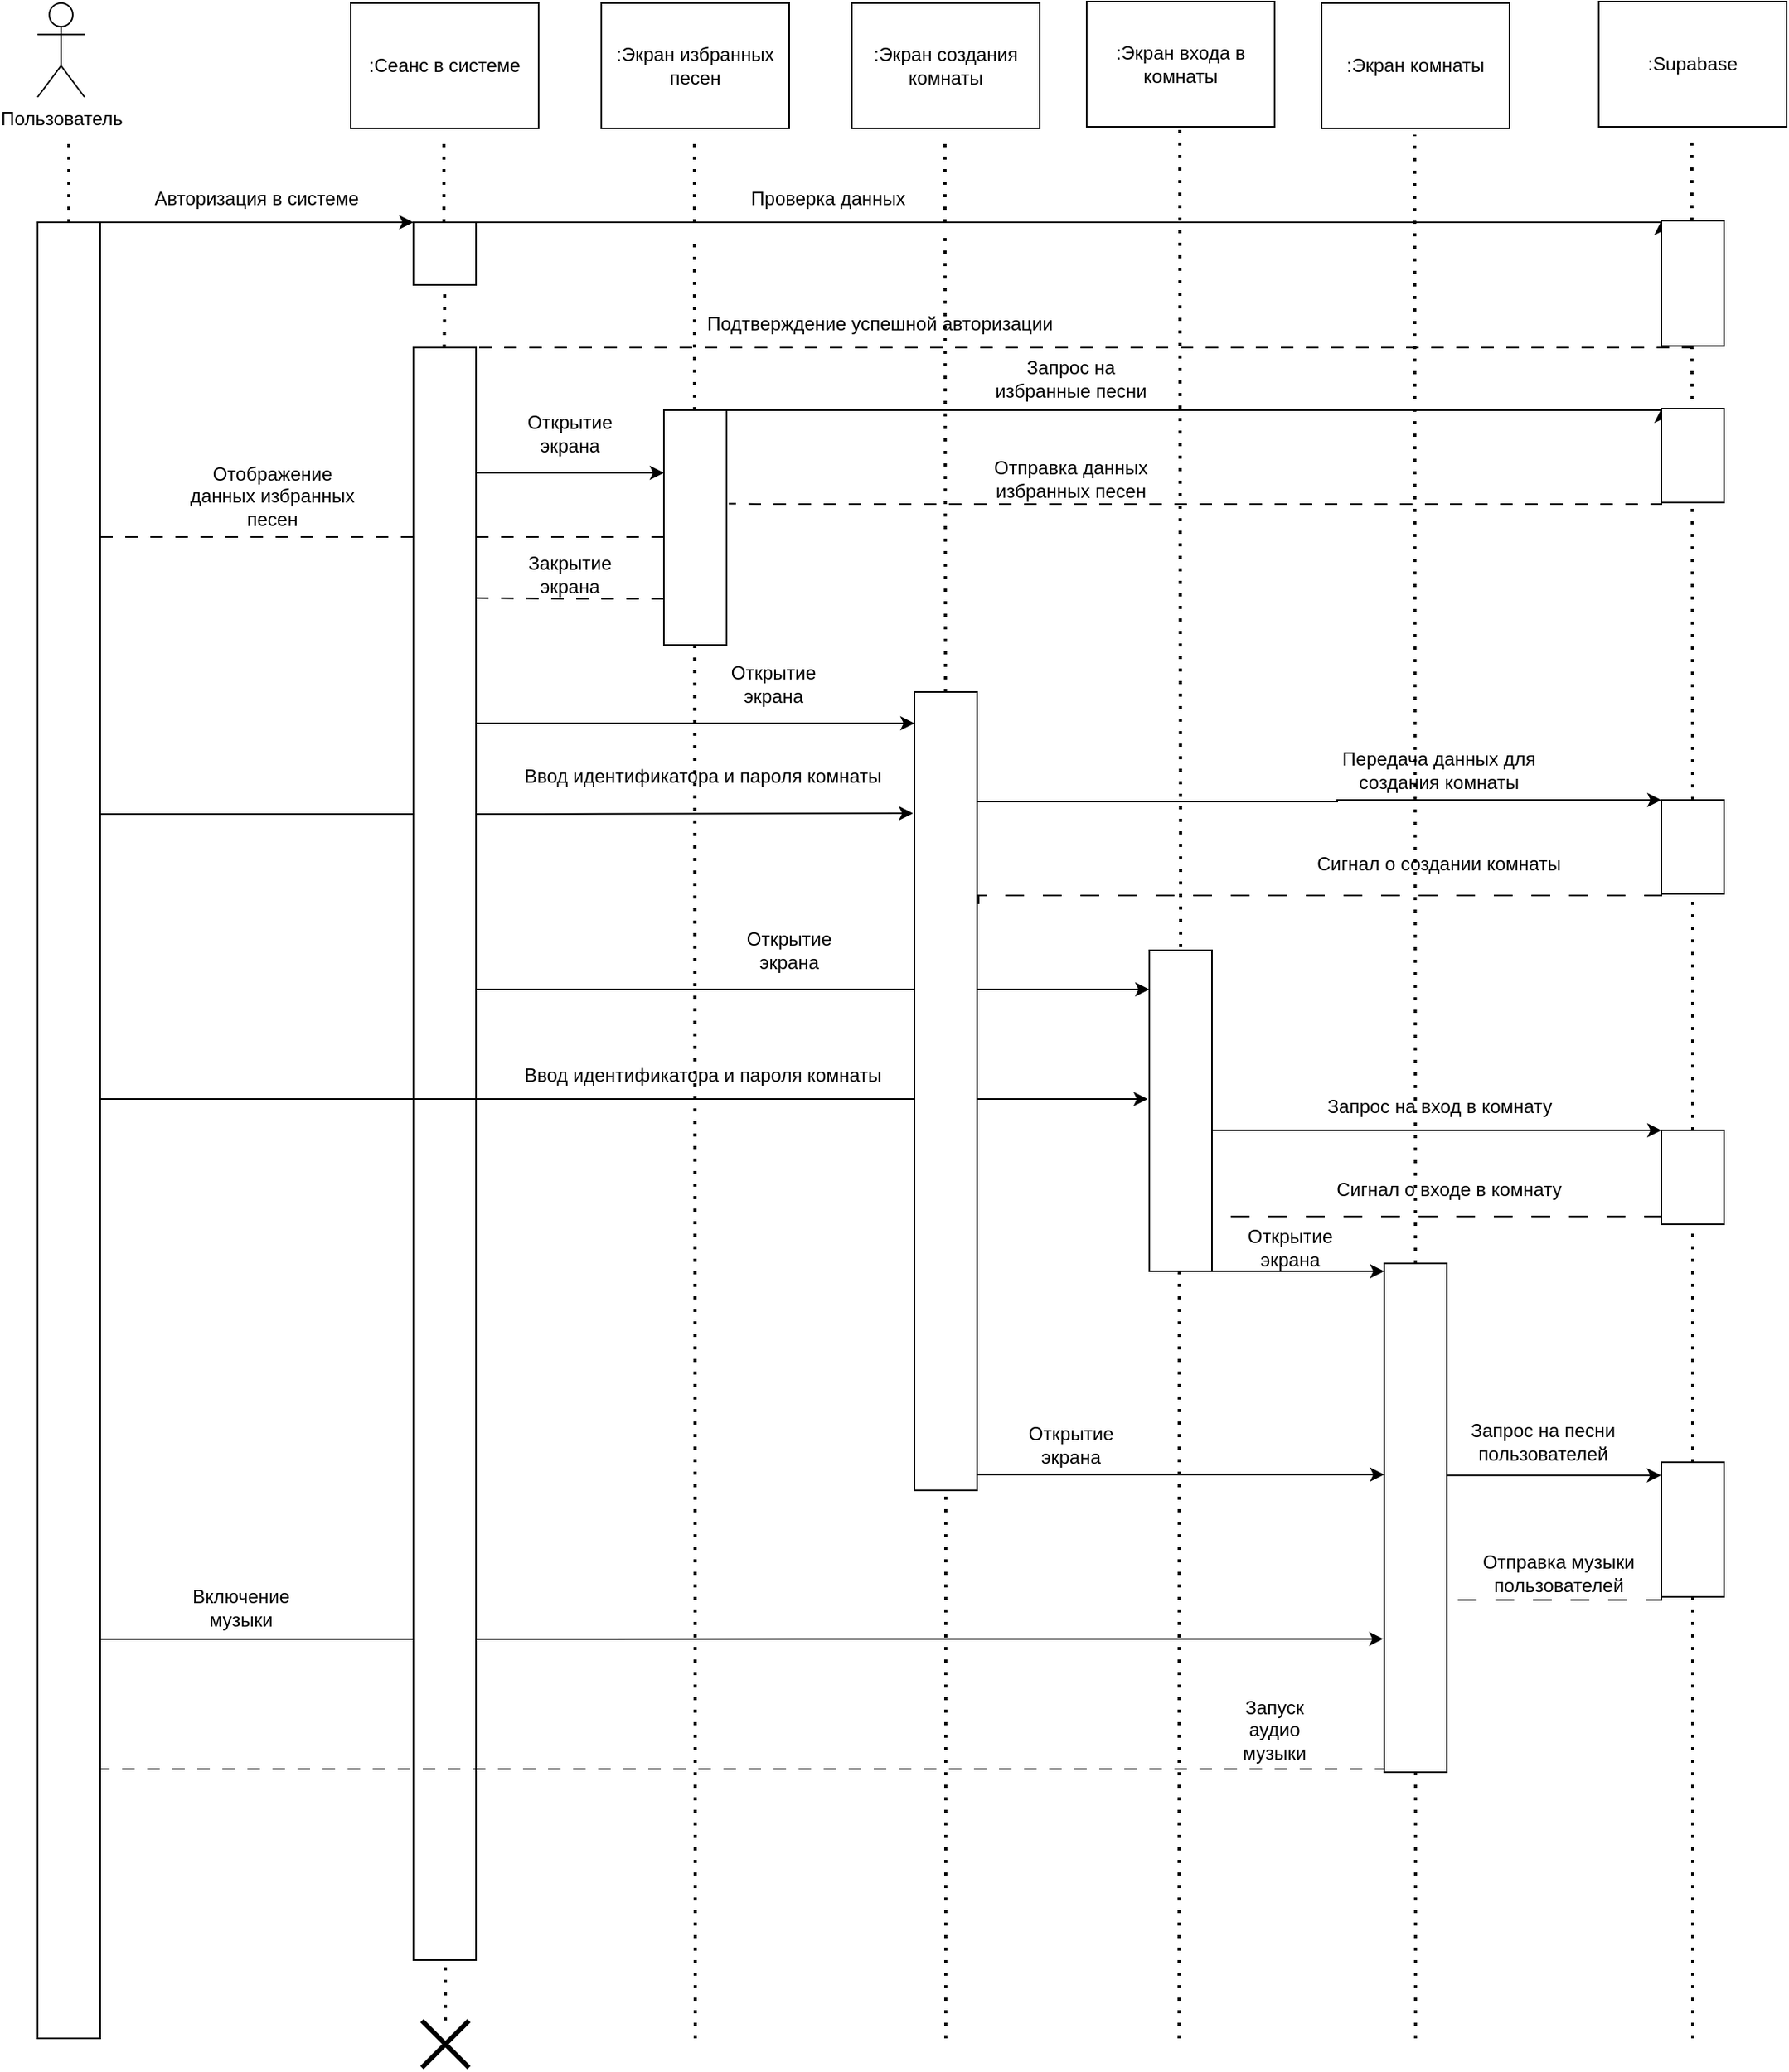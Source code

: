 <mxfile version="26.0.16">
  <diagram name="Страница — 1" id="XOhHRYnsyq53KMYKthJb">
    <mxGraphModel dx="2119" dy="974" grid="1" gridSize="10" guides="1" tooltips="1" connect="1" arrows="1" fold="1" page="1" pageScale="1" pageWidth="827" pageHeight="1169" math="0" shadow="0">
      <root>
        <mxCell id="0" />
        <mxCell id="1" parent="0" />
        <mxCell id="stYRJ9cmaykiiYaJ_aSq-40" style="edgeStyle=orthogonalEdgeStyle;rounded=0;orthogonalLoop=1;jettySize=auto;html=1;entryX=0.95;entryY=0.176;entryDx=0;entryDy=0;entryPerimeter=0;dashed=1;dashPattern=8 8;endArrow=none;startFill=0;" edge="1" parent="1" source="stYRJ9cmaykiiYaJ_aSq-32" target="stYRJ9cmaykiiYaJ_aSq-11">
          <mxGeometry relative="1" as="geometry">
            <Array as="points">
              <mxPoint x="-2" y="401" />
            </Array>
          </mxGeometry>
        </mxCell>
        <mxCell id="stYRJ9cmaykiiYaJ_aSq-1" value="Пользователь" style="shape=umlActor;verticalLabelPosition=bottom;verticalAlign=top;html=1;outlineConnect=0;" vertex="1" parent="1">
          <mxGeometry x="-40" y="60" width="30" height="60" as="geometry" />
        </mxCell>
        <mxCell id="stYRJ9cmaykiiYaJ_aSq-2" value=":Сеанс в системе" style="rounded=0;whiteSpace=wrap;html=1;" vertex="1" parent="1">
          <mxGeometry x="160" y="60" width="120" height="80" as="geometry" />
        </mxCell>
        <mxCell id="stYRJ9cmaykiiYaJ_aSq-3" value=":Экран избранных песен" style="rounded=0;whiteSpace=wrap;html=1;" vertex="1" parent="1">
          <mxGeometry x="320" y="60" width="120" height="80" as="geometry" />
        </mxCell>
        <mxCell id="stYRJ9cmaykiiYaJ_aSq-4" value=":Экран создания комнаты" style="rounded=0;whiteSpace=wrap;html=1;" vertex="1" parent="1">
          <mxGeometry x="480" y="60" width="120" height="80" as="geometry" />
        </mxCell>
        <mxCell id="stYRJ9cmaykiiYaJ_aSq-6" value="" style="endArrow=none;dashed=1;html=1;dashPattern=1 3;strokeWidth=2;rounded=0;" edge="1" parent="1">
          <mxGeometry width="50" height="50" relative="1" as="geometry">
            <mxPoint x="-20" y="200" as="sourcePoint" />
            <mxPoint x="-20" y="150" as="targetPoint" />
          </mxGeometry>
        </mxCell>
        <mxCell id="stYRJ9cmaykiiYaJ_aSq-7" value="" style="endArrow=none;dashed=1;html=1;dashPattern=1 3;strokeWidth=2;rounded=0;" edge="1" parent="1">
          <mxGeometry width="50" height="50" relative="1" as="geometry">
            <mxPoint x="219.5" y="200" as="sourcePoint" />
            <mxPoint x="219.5" y="150" as="targetPoint" />
          </mxGeometry>
        </mxCell>
        <mxCell id="stYRJ9cmaykiiYaJ_aSq-8" value="" style="endArrow=none;dashed=1;html=1;dashPattern=1 3;strokeWidth=2;rounded=0;" edge="1" parent="1">
          <mxGeometry width="50" height="50" relative="1" as="geometry">
            <mxPoint x="379.5" y="200" as="sourcePoint" />
            <mxPoint x="379.5" y="150" as="targetPoint" />
          </mxGeometry>
        </mxCell>
        <mxCell id="stYRJ9cmaykiiYaJ_aSq-9" value="" style="endArrow=none;dashed=1;html=1;dashPattern=1 3;strokeWidth=2;rounded=0;" edge="1" parent="1">
          <mxGeometry width="50" height="50" relative="1" as="geometry">
            <mxPoint x="539.5" y="200" as="sourcePoint" />
            <mxPoint x="539.5" y="150" as="targetPoint" />
          </mxGeometry>
        </mxCell>
        <mxCell id="stYRJ9cmaykiiYaJ_aSq-48" style="edgeStyle=orthogonalEdgeStyle;rounded=0;orthogonalLoop=1;jettySize=auto;html=1;entryX=-0.022;entryY=0.152;entryDx=0;entryDy=0;entryPerimeter=0;" edge="1" parent="1" source="stYRJ9cmaykiiYaJ_aSq-11" target="stYRJ9cmaykiiYaJ_aSq-44">
          <mxGeometry relative="1" as="geometry">
            <mxPoint x="420" y="630" as="targetPoint" />
            <Array as="points">
              <mxPoint x="280" y="578" />
              <mxPoint x="280" y="578" />
            </Array>
          </mxGeometry>
        </mxCell>
        <mxCell id="stYRJ9cmaykiiYaJ_aSq-95" style="edgeStyle=orthogonalEdgeStyle;rounded=0;orthogonalLoop=1;jettySize=auto;html=1;entryX=-0.015;entryY=0.738;entryDx=0;entryDy=0;entryPerimeter=0;" edge="1" parent="1" source="stYRJ9cmaykiiYaJ_aSq-11" target="stYRJ9cmaykiiYaJ_aSq-60">
          <mxGeometry relative="1" as="geometry">
            <mxPoint x="810" y="1100" as="targetPoint" />
            <Array as="points">
              <mxPoint x="180" y="1105" />
              <mxPoint x="180" y="1105" />
            </Array>
          </mxGeometry>
        </mxCell>
        <mxCell id="stYRJ9cmaykiiYaJ_aSq-11" value="" style="rounded=0;whiteSpace=wrap;html=1;" vertex="1" parent="1">
          <mxGeometry x="-40" y="200" width="40" height="1160" as="geometry" />
        </mxCell>
        <mxCell id="stYRJ9cmaykiiYaJ_aSq-21" style="edgeStyle=orthogonalEdgeStyle;rounded=0;orthogonalLoop=1;jettySize=auto;html=1;exitX=1;exitY=0;exitDx=0;exitDy=0;entryX=0;entryY=0;entryDx=0;entryDy=0;" edge="1" parent="1" source="stYRJ9cmaykiiYaJ_aSq-12" target="stYRJ9cmaykiiYaJ_aSq-20">
          <mxGeometry relative="1" as="geometry">
            <Array as="points">
              <mxPoint x="540" y="200" />
              <mxPoint x="540" y="200" />
            </Array>
          </mxGeometry>
        </mxCell>
        <mxCell id="stYRJ9cmaykiiYaJ_aSq-12" value="" style="rounded=0;whiteSpace=wrap;html=1;" vertex="1" parent="1">
          <mxGeometry x="200" y="200" width="40" height="40" as="geometry" />
        </mxCell>
        <mxCell id="stYRJ9cmaykiiYaJ_aSq-13" value="" style="endArrow=classic;html=1;rounded=0;entryX=0;entryY=0;entryDx=0;entryDy=0;exitX=1;exitY=0;exitDx=0;exitDy=0;" edge="1" parent="1" source="stYRJ9cmaykiiYaJ_aSq-11" target="stYRJ9cmaykiiYaJ_aSq-12">
          <mxGeometry width="50" height="50" relative="1" as="geometry">
            <mxPoint x="120" y="200" as="sourcePoint" />
            <mxPoint x="170" y="150" as="targetPoint" />
          </mxGeometry>
        </mxCell>
        <mxCell id="stYRJ9cmaykiiYaJ_aSq-15" value="Авторизация в системе" style="text;html=1;align=center;verticalAlign=middle;whiteSpace=wrap;rounded=0;" vertex="1" parent="1">
          <mxGeometry x="20" y="170" width="160" height="30" as="geometry" />
        </mxCell>
        <mxCell id="stYRJ9cmaykiiYaJ_aSq-18" value=":Supabase" style="rounded=0;whiteSpace=wrap;html=1;" vertex="1" parent="1">
          <mxGeometry x="957" y="59" width="120" height="80" as="geometry" />
        </mxCell>
        <mxCell id="stYRJ9cmaykiiYaJ_aSq-19" value="" style="endArrow=none;dashed=1;html=1;dashPattern=1 3;strokeWidth=2;rounded=0;" edge="1" parent="1">
          <mxGeometry width="50" height="50" relative="1" as="geometry">
            <mxPoint x="1016.5" y="199" as="sourcePoint" />
            <mxPoint x="1016.5" y="149" as="targetPoint" />
          </mxGeometry>
        </mxCell>
        <mxCell id="stYRJ9cmaykiiYaJ_aSq-30" style="edgeStyle=orthogonalEdgeStyle;rounded=0;orthogonalLoop=1;jettySize=auto;html=1;entryX=1;entryY=0;entryDx=0;entryDy=0;endArrow=none;startFill=0;dashed=1;dashPattern=8 8;" edge="1" parent="1" source="stYRJ9cmaykiiYaJ_aSq-20" target="stYRJ9cmaykiiYaJ_aSq-29">
          <mxGeometry relative="1" as="geometry">
            <Array as="points">
              <mxPoint x="530" y="280" />
              <mxPoint x="530" y="280" />
            </Array>
          </mxGeometry>
        </mxCell>
        <mxCell id="stYRJ9cmaykiiYaJ_aSq-20" value="" style="rounded=0;whiteSpace=wrap;html=1;" vertex="1" parent="1">
          <mxGeometry x="997" y="199" width="40" height="80" as="geometry" />
        </mxCell>
        <mxCell id="stYRJ9cmaykiiYaJ_aSq-22" value="Проверка данных" style="text;html=1;align=center;verticalAlign=middle;whiteSpace=wrap;rounded=0;" vertex="1" parent="1">
          <mxGeometry x="410" y="170" width="110" height="30" as="geometry" />
        </mxCell>
        <mxCell id="stYRJ9cmaykiiYaJ_aSq-23" value="" style="endArrow=none;dashed=1;html=1;dashPattern=1 3;strokeWidth=2;rounded=0;" edge="1" parent="1" source="stYRJ9cmaykiiYaJ_aSq-50">
          <mxGeometry width="50" height="50" relative="1" as="geometry">
            <mxPoint x="1017" y="1172.636" as="sourcePoint" />
            <mxPoint x="1016.55" y="279" as="targetPoint" />
          </mxGeometry>
        </mxCell>
        <mxCell id="stYRJ9cmaykiiYaJ_aSq-26" value="" style="endArrow=none;dashed=1;html=1;dashPattern=1 3;strokeWidth=2;rounded=0;" edge="1" parent="1" source="stYRJ9cmaykiiYaJ_aSq-44">
          <mxGeometry width="50" height="50" relative="1" as="geometry">
            <mxPoint x="540" y="1103.636" as="sourcePoint" />
            <mxPoint x="539.55" y="210" as="targetPoint" />
          </mxGeometry>
        </mxCell>
        <mxCell id="stYRJ9cmaykiiYaJ_aSq-27" value="" style="endArrow=none;dashed=1;html=1;dashPattern=1 3;strokeWidth=2;rounded=0;" edge="1" parent="1">
          <mxGeometry width="50" height="50" relative="1" as="geometry">
            <mxPoint x="380" y="1360" as="sourcePoint" />
            <mxPoint x="379.55" y="210" as="targetPoint" />
          </mxGeometry>
        </mxCell>
        <mxCell id="stYRJ9cmaykiiYaJ_aSq-28" value="" style="endArrow=none;dashed=1;html=1;dashPattern=1 3;strokeWidth=2;rounded=0;" edge="1" parent="1" source="stYRJ9cmaykiiYaJ_aSq-100">
          <mxGeometry width="50" height="50" relative="1" as="geometry">
            <mxPoint x="220.45" y="1363.636" as="sourcePoint" />
            <mxPoint x="220" y="470" as="targetPoint" />
          </mxGeometry>
        </mxCell>
        <mxCell id="stYRJ9cmaykiiYaJ_aSq-29" value="" style="rounded=0;whiteSpace=wrap;html=1;" vertex="1" parent="1">
          <mxGeometry x="200" y="280" width="40" height="1030" as="geometry" />
        </mxCell>
        <mxCell id="stYRJ9cmaykiiYaJ_aSq-31" value="Подтверждение успешной авторизации" style="text;html=1;align=center;verticalAlign=middle;whiteSpace=wrap;rounded=0;" vertex="1" parent="1">
          <mxGeometry x="380" y="250" width="236" height="30" as="geometry" />
        </mxCell>
        <mxCell id="stYRJ9cmaykiiYaJ_aSq-36" style="edgeStyle=orthogonalEdgeStyle;rounded=0;orthogonalLoop=1;jettySize=auto;html=1;exitX=1;exitY=0;exitDx=0;exitDy=0;entryX=0;entryY=0;entryDx=0;entryDy=0;" edge="1" parent="1" source="stYRJ9cmaykiiYaJ_aSq-32" target="stYRJ9cmaykiiYaJ_aSq-35">
          <mxGeometry relative="1" as="geometry">
            <mxPoint x="840" y="319.727" as="targetPoint" />
            <Array as="points">
              <mxPoint x="700" y="320" />
              <mxPoint x="700" y="320" />
            </Array>
          </mxGeometry>
        </mxCell>
        <mxCell id="stYRJ9cmaykiiYaJ_aSq-42" style="edgeStyle=orthogonalEdgeStyle;rounded=0;orthogonalLoop=1;jettySize=auto;html=1;exitX=0;exitY=0.75;exitDx=0;exitDy=0;entryX=0.97;entryY=0.225;entryDx=0;entryDy=0;entryPerimeter=0;endArrow=none;startFill=0;dashed=1;dashPattern=8 8;" edge="1" parent="1">
          <mxGeometry relative="1" as="geometry">
            <mxPoint x="238.8" y="441" as="targetPoint" />
            <mxPoint x="360" y="440.5" as="sourcePoint" />
            <Array as="points">
              <mxPoint x="300" y="440" />
              <mxPoint x="239" y="440" />
            </Array>
          </mxGeometry>
        </mxCell>
        <mxCell id="stYRJ9cmaykiiYaJ_aSq-32" value="" style="rounded=0;whiteSpace=wrap;html=1;" vertex="1" parent="1">
          <mxGeometry x="360" y="320" width="40" height="150" as="geometry" />
        </mxCell>
        <mxCell id="stYRJ9cmaykiiYaJ_aSq-33" value="" style="endArrow=classic;html=1;rounded=0;" edge="1" parent="1">
          <mxGeometry width="50" height="50" relative="1" as="geometry">
            <mxPoint x="240" y="360" as="sourcePoint" />
            <mxPoint x="360" y="360" as="targetPoint" />
          </mxGeometry>
        </mxCell>
        <mxCell id="stYRJ9cmaykiiYaJ_aSq-34" value="Открытие&lt;br&gt;экрана" style="text;html=1;align=center;verticalAlign=middle;whiteSpace=wrap;rounded=0;" vertex="1" parent="1">
          <mxGeometry x="270" y="320" width="60" height="30" as="geometry" />
        </mxCell>
        <mxCell id="stYRJ9cmaykiiYaJ_aSq-35" value="" style="rounded=0;whiteSpace=wrap;html=1;" vertex="1" parent="1">
          <mxGeometry x="997" y="319" width="40" height="60" as="geometry" />
        </mxCell>
        <mxCell id="stYRJ9cmaykiiYaJ_aSq-37" value="Запрос на избранные песни" style="text;html=1;align=center;verticalAlign=middle;whiteSpace=wrap;rounded=0;" vertex="1" parent="1">
          <mxGeometry x="560" y="285" width="120" height="30" as="geometry" />
        </mxCell>
        <mxCell id="stYRJ9cmaykiiYaJ_aSq-38" style="edgeStyle=orthogonalEdgeStyle;rounded=0;orthogonalLoop=1;jettySize=auto;html=1;exitX=0;exitY=1;exitDx=0;exitDy=0;entryX=1.034;entryY=0.398;entryDx=0;entryDy=0;entryPerimeter=0;endArrow=none;startFill=0;dashed=1;dashPattern=8 8;" edge="1" parent="1" source="stYRJ9cmaykiiYaJ_aSq-35" target="stYRJ9cmaykiiYaJ_aSq-32">
          <mxGeometry relative="1" as="geometry">
            <mxPoint x="440" y="430" as="targetPoint" />
            <Array as="points">
              <mxPoint x="420" y="380" />
              <mxPoint x="420" y="380" />
            </Array>
          </mxGeometry>
        </mxCell>
        <mxCell id="stYRJ9cmaykiiYaJ_aSq-39" value="Отправка данных избранных песен" style="text;html=1;align=center;verticalAlign=middle;whiteSpace=wrap;rounded=0;" vertex="1" parent="1">
          <mxGeometry x="560" y="349" width="120" height="30" as="geometry" />
        </mxCell>
        <mxCell id="stYRJ9cmaykiiYaJ_aSq-41" value="Отображение данных избранных песен" style="text;html=1;align=center;verticalAlign=middle;whiteSpace=wrap;rounded=0;" vertex="1" parent="1">
          <mxGeometry x="50" y="360" width="120" height="30" as="geometry" />
        </mxCell>
        <mxCell id="stYRJ9cmaykiiYaJ_aSq-43" value="Закрытие экрана" style="text;html=1;align=center;verticalAlign=middle;whiteSpace=wrap;rounded=0;" vertex="1" parent="1">
          <mxGeometry x="270" y="410" width="60" height="30" as="geometry" />
        </mxCell>
        <mxCell id="stYRJ9cmaykiiYaJ_aSq-45" value="" style="endArrow=none;dashed=1;html=1;dashPattern=1 3;strokeWidth=2;rounded=0;" edge="1" parent="1" target="stYRJ9cmaykiiYaJ_aSq-44">
          <mxGeometry width="50" height="50" relative="1" as="geometry">
            <mxPoint x="540" y="1360" as="sourcePoint" />
            <mxPoint x="539.55" y="210" as="targetPoint" />
          </mxGeometry>
        </mxCell>
        <mxCell id="stYRJ9cmaykiiYaJ_aSq-53" style="edgeStyle=orthogonalEdgeStyle;rounded=0;orthogonalLoop=1;jettySize=auto;html=1;entryX=0;entryY=0;entryDx=0;entryDy=0;" edge="1" parent="1" source="stYRJ9cmaykiiYaJ_aSq-44" target="stYRJ9cmaykiiYaJ_aSq-50">
          <mxGeometry relative="1" as="geometry">
            <mxPoint x="850" y="450" as="targetPoint" />
            <Array as="points">
              <mxPoint x="790" y="570" />
              <mxPoint x="997" y="569" />
            </Array>
          </mxGeometry>
        </mxCell>
        <mxCell id="stYRJ9cmaykiiYaJ_aSq-71" style="edgeStyle=orthogonalEdgeStyle;rounded=0;orthogonalLoop=1;jettySize=auto;html=1;exitX=1;exitY=1;exitDx=0;exitDy=0;entryX=0;entryY=0.415;entryDx=0;entryDy=0;entryPerimeter=0;" edge="1" parent="1" source="stYRJ9cmaykiiYaJ_aSq-44" target="stYRJ9cmaykiiYaJ_aSq-60">
          <mxGeometry relative="1" as="geometry">
            <mxPoint x="780" y="1020" as="targetPoint" />
            <Array as="points">
              <mxPoint x="560" y="1000" />
            </Array>
          </mxGeometry>
        </mxCell>
        <mxCell id="stYRJ9cmaykiiYaJ_aSq-46" value="" style="endArrow=classic;html=1;rounded=0;" edge="1" parent="1">
          <mxGeometry width="50" height="50" relative="1" as="geometry">
            <mxPoint x="240" y="520" as="sourcePoint" />
            <mxPoint x="520" y="520" as="targetPoint" />
          </mxGeometry>
        </mxCell>
        <mxCell id="stYRJ9cmaykiiYaJ_aSq-47" value="Открытие&lt;br&gt;экрана" style="text;html=1;align=center;verticalAlign=middle;whiteSpace=wrap;rounded=0;" vertex="1" parent="1">
          <mxGeometry x="400" y="480" width="60" height="30" as="geometry" />
        </mxCell>
        <mxCell id="stYRJ9cmaykiiYaJ_aSq-49" value="Ввод идентификатора и пароля комнаты" style="text;html=1;align=center;verticalAlign=middle;whiteSpace=wrap;rounded=0;" vertex="1" parent="1">
          <mxGeometry x="270" y="539" width="230" height="30" as="geometry" />
        </mxCell>
        <mxCell id="stYRJ9cmaykiiYaJ_aSq-52" value="" style="endArrow=none;dashed=1;html=1;dashPattern=1 3;strokeWidth=2;rounded=0;" edge="1" parent="1" source="stYRJ9cmaykiiYaJ_aSq-81" target="stYRJ9cmaykiiYaJ_aSq-50">
          <mxGeometry width="50" height="50" relative="1" as="geometry">
            <mxPoint x="1017" y="1172.636" as="sourcePoint" />
            <mxPoint x="1016.55" y="279" as="targetPoint" />
          </mxGeometry>
        </mxCell>
        <mxCell id="stYRJ9cmaykiiYaJ_aSq-50" value="" style="rounded=0;whiteSpace=wrap;html=1;" vertex="1" parent="1">
          <mxGeometry x="997" y="569" width="40" height="60" as="geometry" />
        </mxCell>
        <mxCell id="stYRJ9cmaykiiYaJ_aSq-54" value="Передача данных для создания комнаты" style="text;html=1;align=center;verticalAlign=middle;whiteSpace=wrap;rounded=0;" vertex="1" parent="1">
          <mxGeometry x="770" y="535" width="170" height="30" as="geometry" />
        </mxCell>
        <mxCell id="stYRJ9cmaykiiYaJ_aSq-56" value=":Экран комнаты" style="rounded=0;whiteSpace=wrap;html=1;" vertex="1" parent="1">
          <mxGeometry x="780" y="60" width="120" height="80" as="geometry" />
        </mxCell>
        <mxCell id="stYRJ9cmaykiiYaJ_aSq-57" value="" style="endArrow=none;dashed=1;html=1;dashPattern=1 3;strokeWidth=2;rounded=0;" edge="1" parent="1" source="stYRJ9cmaykiiYaJ_aSq-60">
          <mxGeometry width="50" height="50" relative="1" as="geometry">
            <mxPoint x="839.92" y="1037.636" as="sourcePoint" />
            <mxPoint x="839.47" y="144" as="targetPoint" />
          </mxGeometry>
        </mxCell>
        <mxCell id="stYRJ9cmaykiiYaJ_aSq-58" style="edgeStyle=orthogonalEdgeStyle;rounded=0;orthogonalLoop=1;jettySize=auto;html=1;exitX=0;exitY=1;exitDx=0;exitDy=0;entryX=1;entryY=0.25;entryDx=0;entryDy=0;endArrow=none;startFill=0;dashed=1;dashPattern=12 12;" edge="1" parent="1" source="stYRJ9cmaykiiYaJ_aSq-50" target="stYRJ9cmaykiiYaJ_aSq-44">
          <mxGeometry relative="1" as="geometry">
            <Array as="points">
              <mxPoint x="561" y="630" />
              <mxPoint x="561" y="635" />
            </Array>
          </mxGeometry>
        </mxCell>
        <mxCell id="stYRJ9cmaykiiYaJ_aSq-59" value="Сигнал о создании комнаты" style="text;html=1;align=center;verticalAlign=middle;whiteSpace=wrap;rounded=0;" vertex="1" parent="1">
          <mxGeometry x="770" y="595" width="170" height="30" as="geometry" />
        </mxCell>
        <mxCell id="stYRJ9cmaykiiYaJ_aSq-61" value="" style="endArrow=none;dashed=1;html=1;dashPattern=1 3;strokeWidth=2;rounded=0;" edge="1" parent="1" target="stYRJ9cmaykiiYaJ_aSq-60">
          <mxGeometry width="50" height="50" relative="1" as="geometry">
            <mxPoint x="840" y="1360" as="sourcePoint" />
            <mxPoint x="839.47" y="144" as="targetPoint" />
          </mxGeometry>
        </mxCell>
        <mxCell id="stYRJ9cmaykiiYaJ_aSq-97" style="edgeStyle=orthogonalEdgeStyle;rounded=0;orthogonalLoop=1;jettySize=auto;html=1;exitX=0;exitY=1;exitDx=0;exitDy=0;endArrow=none;startFill=0;dashed=1;dashPattern=8 8;" edge="1" parent="1" source="stYRJ9cmaykiiYaJ_aSq-60">
          <mxGeometry relative="1" as="geometry">
            <mxPoint y="1188" as="targetPoint" />
            <Array as="points">
              <mxPoint x="820" y="1188" />
              <mxPoint x="-1" y="1188" />
            </Array>
          </mxGeometry>
        </mxCell>
        <mxCell id="stYRJ9cmaykiiYaJ_aSq-60" value="" style="rounded=0;whiteSpace=wrap;html=1;" vertex="1" parent="1">
          <mxGeometry x="820" y="865" width="40" height="325" as="geometry" />
        </mxCell>
        <mxCell id="stYRJ9cmaykiiYaJ_aSq-72" value="Открытие&lt;br&gt;экрана" style="text;html=1;align=center;verticalAlign=middle;whiteSpace=wrap;rounded=0;" vertex="1" parent="1">
          <mxGeometry x="590" y="966" width="60" height="30" as="geometry" />
        </mxCell>
        <mxCell id="stYRJ9cmaykiiYaJ_aSq-73" value=":Экран входа в комнаты" style="rounded=0;whiteSpace=wrap;html=1;" vertex="1" parent="1">
          <mxGeometry x="630" y="59" width="120" height="80" as="geometry" />
        </mxCell>
        <mxCell id="stYRJ9cmaykiiYaJ_aSq-74" value="" style="endArrow=none;dashed=1;html=1;dashPattern=1 3;strokeWidth=2;rounded=0;" edge="1" parent="1">
          <mxGeometry width="50" height="50" relative="1" as="geometry">
            <mxPoint x="690" y="679" as="sourcePoint" />
            <mxPoint x="689.47" y="139" as="targetPoint" />
          </mxGeometry>
        </mxCell>
        <mxCell id="stYRJ9cmaykiiYaJ_aSq-75" value="" style="endArrow=none;dashed=1;html=1;dashPattern=1 3;strokeWidth=2;rounded=0;" edge="1" parent="1">
          <mxGeometry width="50" height="50" relative="1" as="geometry">
            <mxPoint x="689" y="1360" as="sourcePoint" />
            <mxPoint x="689.23" y="690" as="targetPoint" />
          </mxGeometry>
        </mxCell>
        <mxCell id="stYRJ9cmaykiiYaJ_aSq-76" value="" style="rounded=0;whiteSpace=wrap;html=1;" vertex="1" parent="1">
          <mxGeometry x="670" y="665" width="40" height="205" as="geometry" />
        </mxCell>
        <mxCell id="stYRJ9cmaykiiYaJ_aSq-77" value="" style="endArrow=classic;html=1;rounded=0;entryX=0;entryY=0.122;entryDx=0;entryDy=0;entryPerimeter=0;" edge="1" parent="1" target="stYRJ9cmaykiiYaJ_aSq-76">
          <mxGeometry width="50" height="50" relative="1" as="geometry">
            <mxPoint x="240" y="690" as="sourcePoint" />
            <mxPoint x="360" y="690" as="targetPoint" />
          </mxGeometry>
        </mxCell>
        <mxCell id="stYRJ9cmaykiiYaJ_aSq-78" value="Открытие&lt;br&gt;экрана" style="text;html=1;align=center;verticalAlign=middle;whiteSpace=wrap;rounded=0;" vertex="1" parent="1">
          <mxGeometry x="410" y="650" width="60" height="30" as="geometry" />
        </mxCell>
        <mxCell id="stYRJ9cmaykiiYaJ_aSq-79" value="Ввод идентификатора и пароля комнаты" style="text;html=1;align=center;verticalAlign=middle;whiteSpace=wrap;rounded=0;" vertex="1" parent="1">
          <mxGeometry x="270" y="730" width="230" height="30" as="geometry" />
        </mxCell>
        <mxCell id="stYRJ9cmaykiiYaJ_aSq-80" style="edgeStyle=orthogonalEdgeStyle;rounded=0;orthogonalLoop=1;jettySize=auto;html=1;entryX=-0.022;entryY=0.152;entryDx=0;entryDy=0;entryPerimeter=0;" edge="1" parent="1">
          <mxGeometry relative="1" as="geometry">
            <mxPoint y="760" as="sourcePoint" />
            <mxPoint x="669" y="760" as="targetPoint" />
            <Array as="points">
              <mxPoint x="3" y="760" />
            </Array>
          </mxGeometry>
        </mxCell>
        <mxCell id="stYRJ9cmaykiiYaJ_aSq-44" value="" style="rounded=0;whiteSpace=wrap;html=1;" vertex="1" parent="1">
          <mxGeometry x="520" y="500" width="40" height="510" as="geometry" />
        </mxCell>
        <mxCell id="stYRJ9cmaykiiYaJ_aSq-82" value="" style="endArrow=none;dashed=1;html=1;dashPattern=1 3;strokeWidth=2;rounded=0;" edge="1" parent="1" target="stYRJ9cmaykiiYaJ_aSq-81">
          <mxGeometry width="50" height="50" relative="1" as="geometry">
            <mxPoint x="1017" y="1360" as="sourcePoint" />
            <mxPoint x="1017" y="629" as="targetPoint" />
          </mxGeometry>
        </mxCell>
        <mxCell id="stYRJ9cmaykiiYaJ_aSq-81" value="" style="rounded=0;whiteSpace=wrap;html=1;" vertex="1" parent="1">
          <mxGeometry x="997" y="780" width="40" height="60" as="geometry" />
        </mxCell>
        <mxCell id="stYRJ9cmaykiiYaJ_aSq-83" style="edgeStyle=orthogonalEdgeStyle;rounded=0;orthogonalLoop=1;jettySize=auto;html=1;entryX=0;entryY=0;entryDx=0;entryDy=0;" edge="1" parent="1" target="stYRJ9cmaykiiYaJ_aSq-81">
          <mxGeometry relative="1" as="geometry">
            <mxPoint x="710" y="781" as="sourcePoint" />
            <mxPoint x="960" y="790" as="targetPoint" />
            <Array as="points">
              <mxPoint x="710" y="780" />
            </Array>
          </mxGeometry>
        </mxCell>
        <mxCell id="stYRJ9cmaykiiYaJ_aSq-84" value="Запрос на вход в комнату" style="text;html=1;align=center;verticalAlign=middle;whiteSpace=wrap;rounded=0;" vertex="1" parent="1">
          <mxGeometry x="773.5" y="750" width="163" height="30" as="geometry" />
        </mxCell>
        <mxCell id="stYRJ9cmaykiiYaJ_aSq-85" style="edgeStyle=orthogonalEdgeStyle;rounded=0;orthogonalLoop=1;jettySize=auto;html=1;exitX=0;exitY=1;exitDx=0;exitDy=0;endArrow=none;startFill=0;dashed=1;dashPattern=12 12;entryX=1.01;entryY=0.833;entryDx=0;entryDy=0;entryPerimeter=0;" edge="1" parent="1" target="stYRJ9cmaykiiYaJ_aSq-76">
          <mxGeometry relative="1" as="geometry">
            <mxPoint x="997" y="834" as="sourcePoint" />
            <mxPoint x="810" y="835" as="targetPoint" />
            <Array as="points">
              <mxPoint x="997" y="835" />
              <mxPoint x="713" y="835" />
            </Array>
          </mxGeometry>
        </mxCell>
        <mxCell id="stYRJ9cmaykiiYaJ_aSq-86" value="Сигнал о входе в комнату" style="text;html=1;align=center;verticalAlign=middle;whiteSpace=wrap;rounded=0;" vertex="1" parent="1">
          <mxGeometry x="780" y="803" width="163" height="30" as="geometry" />
        </mxCell>
        <mxCell id="stYRJ9cmaykiiYaJ_aSq-87" style="edgeStyle=orthogonalEdgeStyle;rounded=0;orthogonalLoop=1;jettySize=auto;html=1;exitX=1;exitY=1;exitDx=0;exitDy=0;" edge="1" parent="1" source="stYRJ9cmaykiiYaJ_aSq-76">
          <mxGeometry relative="1" as="geometry">
            <mxPoint x="820" y="870" as="targetPoint" />
            <Array as="points">
              <mxPoint x="770" y="870" />
              <mxPoint x="770" y="870" />
            </Array>
          </mxGeometry>
        </mxCell>
        <mxCell id="stYRJ9cmaykiiYaJ_aSq-88" value="Открытие&lt;br&gt;экрана" style="text;html=1;align=center;verticalAlign=middle;whiteSpace=wrap;rounded=0;" vertex="1" parent="1">
          <mxGeometry x="730" y="840" width="60" height="30" as="geometry" />
        </mxCell>
        <mxCell id="stYRJ9cmaykiiYaJ_aSq-89" value="" style="rounded=0;whiteSpace=wrap;html=1;" vertex="1" parent="1">
          <mxGeometry x="997" y="992" width="40" height="86" as="geometry" />
        </mxCell>
        <mxCell id="stYRJ9cmaykiiYaJ_aSq-90" style="edgeStyle=orthogonalEdgeStyle;rounded=0;orthogonalLoop=1;jettySize=auto;html=1;entryX=-0.004;entryY=0.098;entryDx=0;entryDy=0;entryPerimeter=0;" edge="1" parent="1" source="stYRJ9cmaykiiYaJ_aSq-60" target="stYRJ9cmaykiiYaJ_aSq-89">
          <mxGeometry relative="1" as="geometry">
            <Array as="points">
              <mxPoint x="997" y="1000" />
            </Array>
          </mxGeometry>
        </mxCell>
        <mxCell id="stYRJ9cmaykiiYaJ_aSq-91" value="Запрос на песни пользователей" style="text;html=1;align=center;verticalAlign=middle;whiteSpace=wrap;rounded=0;" vertex="1" parent="1">
          <mxGeometry x="840" y="964" width="163" height="30" as="geometry" />
        </mxCell>
        <mxCell id="stYRJ9cmaykiiYaJ_aSq-93" style="edgeStyle=orthogonalEdgeStyle;rounded=0;orthogonalLoop=1;jettySize=auto;html=1;exitX=0;exitY=1;exitDx=0;exitDy=0;entryX=0.055;entryY=1.1;entryDx=0;entryDy=0;entryPerimeter=0;endArrow=none;startFill=0;dashed=1;dashPattern=12 12;" edge="1" parent="1" source="stYRJ9cmaykiiYaJ_aSq-89" target="stYRJ9cmaykiiYaJ_aSq-94">
          <mxGeometry relative="1" as="geometry">
            <Array as="points">
              <mxPoint x="997" y="1080" />
            </Array>
          </mxGeometry>
        </mxCell>
        <mxCell id="stYRJ9cmaykiiYaJ_aSq-94" value="Отправка музыки пользователей" style="text;html=1;align=center;verticalAlign=middle;whiteSpace=wrap;rounded=0;" vertex="1" parent="1">
          <mxGeometry x="850" y="1048" width="163" height="30" as="geometry" />
        </mxCell>
        <mxCell id="stYRJ9cmaykiiYaJ_aSq-96" value="Включение музыки" style="text;html=1;align=center;verticalAlign=middle;whiteSpace=wrap;rounded=0;" vertex="1" parent="1">
          <mxGeometry x="60" y="1070" width="60" height="30" as="geometry" />
        </mxCell>
        <mxCell id="stYRJ9cmaykiiYaJ_aSq-98" value="Запуск аудио музыки" style="text;html=1;align=center;verticalAlign=middle;whiteSpace=wrap;rounded=0;" vertex="1" parent="1">
          <mxGeometry x="720" y="1148" width="60" height="30" as="geometry" />
        </mxCell>
        <mxCell id="stYRJ9cmaykiiYaJ_aSq-99" value="" style="endArrow=none;dashed=1;html=1;dashPattern=1 3;strokeWidth=2;rounded=0;" edge="1" parent="1">
          <mxGeometry width="50" height="50" relative="1" as="geometry">
            <mxPoint x="219.71" y="280" as="sourcePoint" />
            <mxPoint x="220" y="240" as="targetPoint" />
          </mxGeometry>
        </mxCell>
        <mxCell id="stYRJ9cmaykiiYaJ_aSq-100" value="" style="shape=umlDestroy;whiteSpace=wrap;html=1;strokeWidth=3;targetShapes=umlLifeline;" vertex="1" parent="1">
          <mxGeometry x="205.45" y="1348.636" width="30" height="30" as="geometry" />
        </mxCell>
      </root>
    </mxGraphModel>
  </diagram>
</mxfile>
